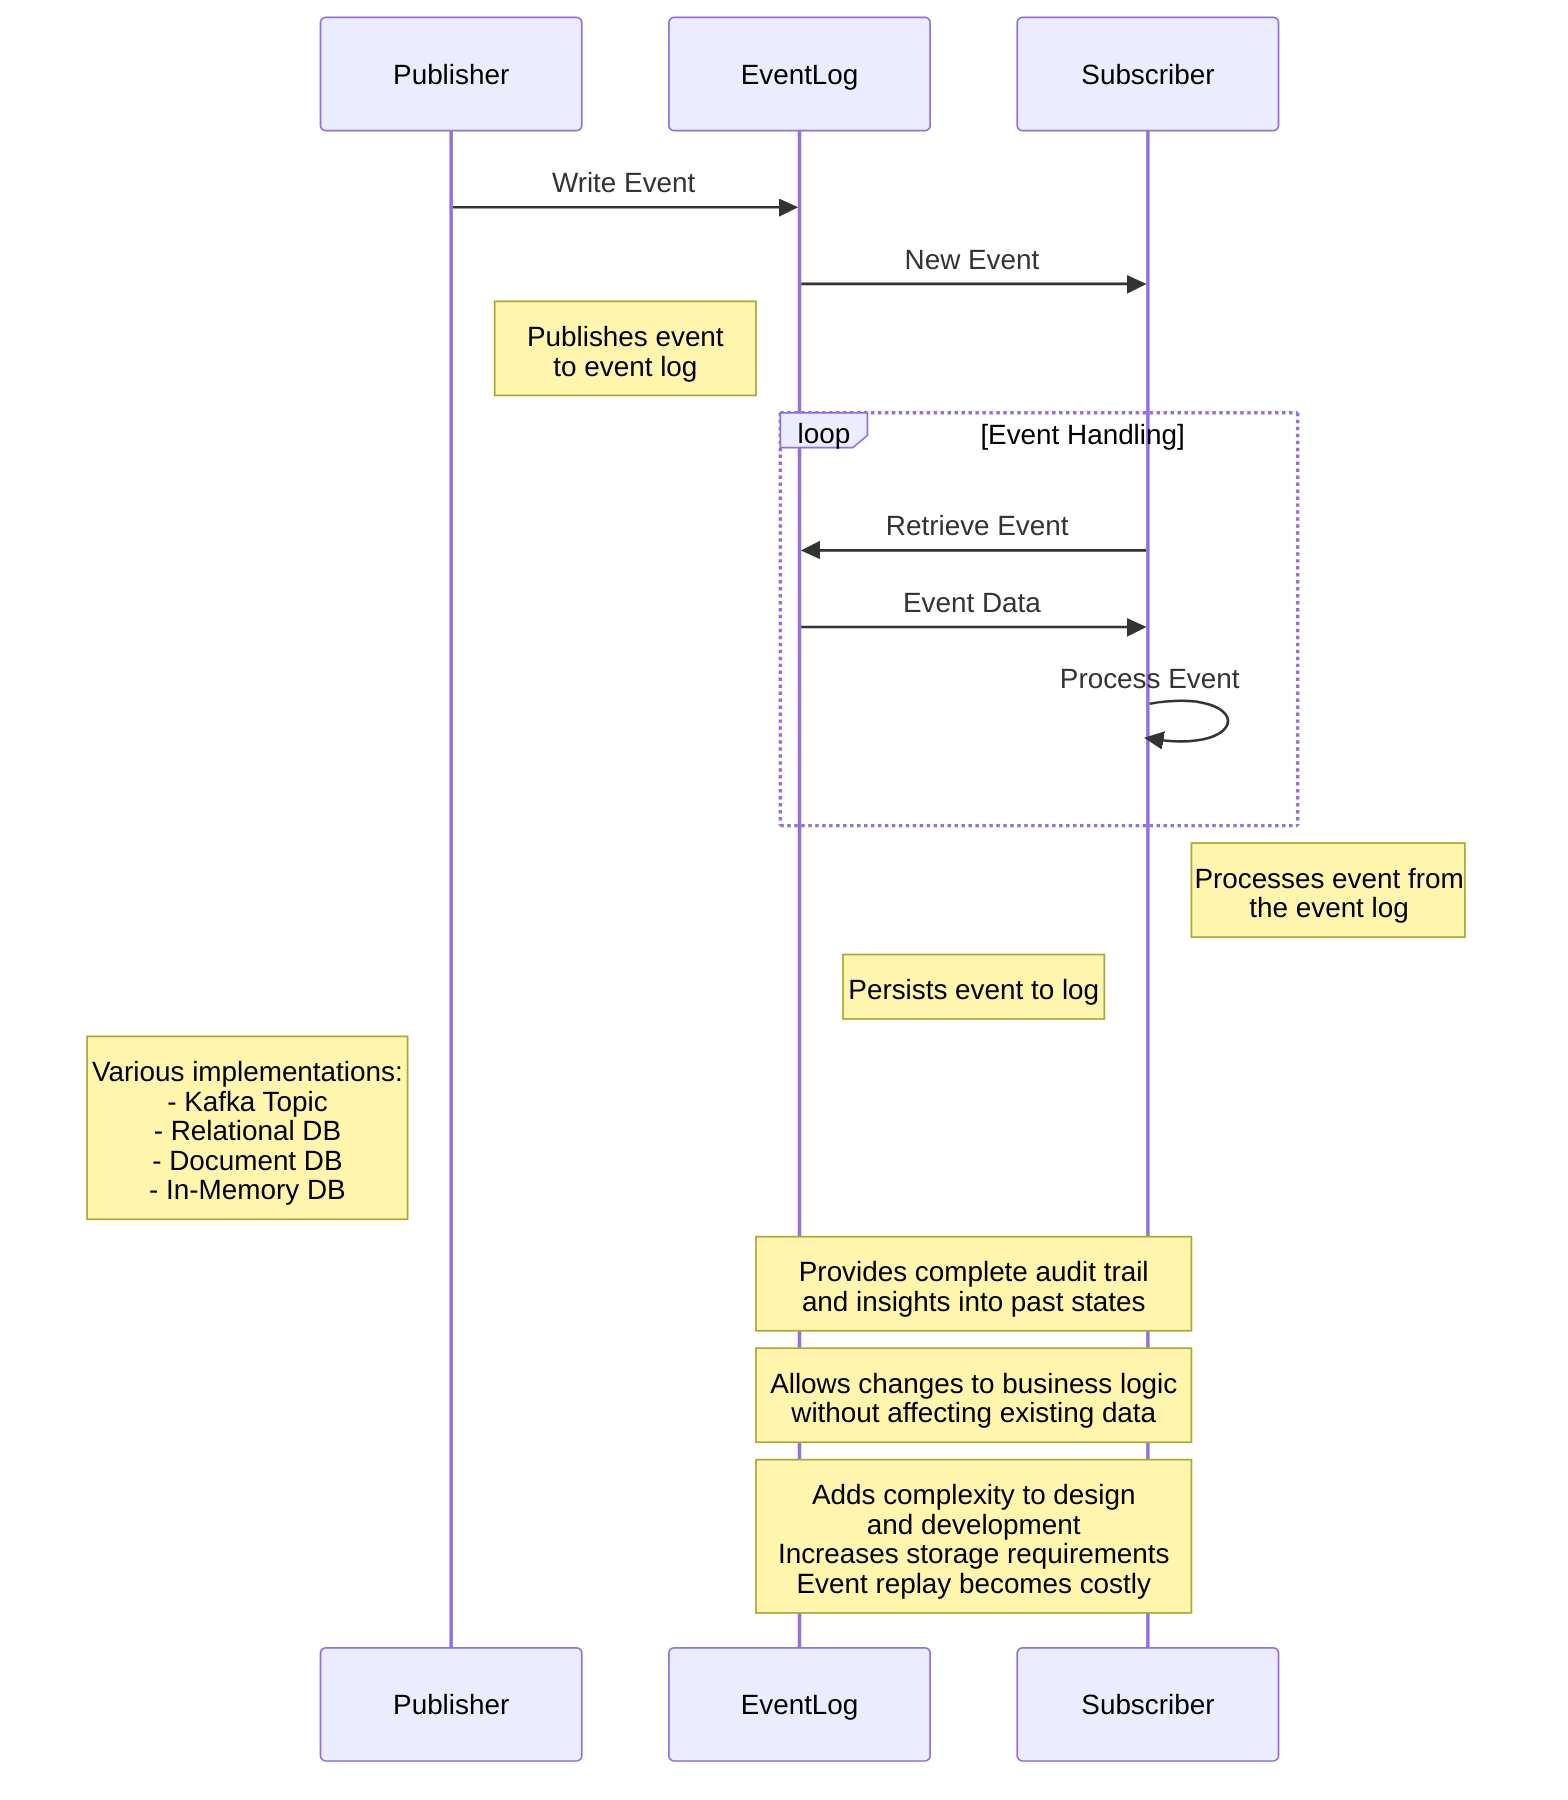 sequenceDiagram
    participant Publisher
    participant EventLog
    participant Subscriber

    Publisher->>EventLog: Write Event
    EventLog->>Subscriber: New Event

    Note right of Publisher: Publishes event<br/>to event log

    loop Event Handling
        Subscriber->>EventLog: Retrieve Event
        EventLog->>Subscriber: Event Data
        Subscriber->>Subscriber: Process Event
    end

    Note right of Subscriber: Processes event from<br/>the event log

    Note right of EventLog: Persists event to log

    Note left of Publisher: Various implementations:<br/>- Kafka Topic<br/>- Relational DB<br/>- Document DB<br/>- In-Memory DB

    Note over EventLog, Subscriber: Provides complete audit trail<br/>and insights into past states

    Note over EventLog, Subscriber: Allows changes to business logic<br/>without affecting existing data

    Note over EventLog, Subscriber: Adds complexity to design<br/>and development<br/>Increases storage requirements<br/>Event replay becomes costly
